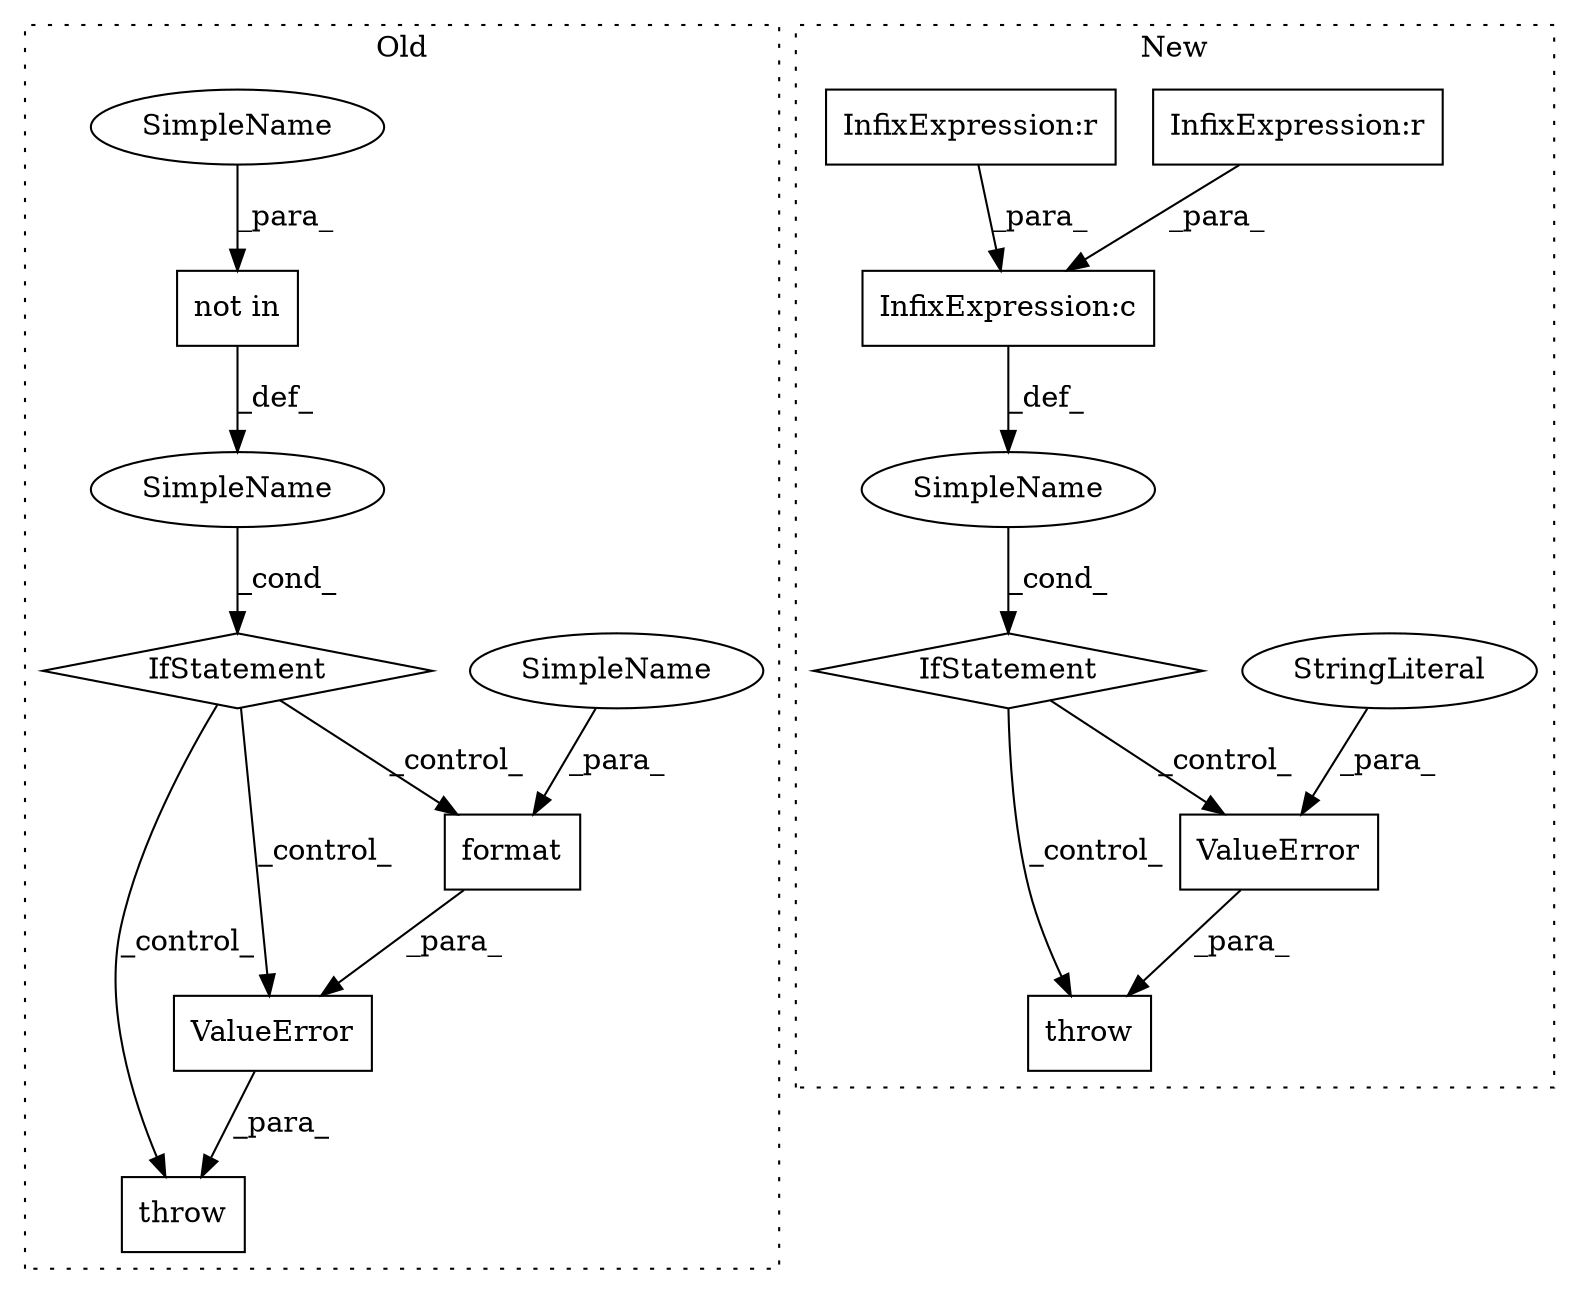 digraph G {
subgraph cluster0 {
1 [label="not in" a="108" s="2032" l="46" shape="box"];
3 [label="IfStatement" a="25" s="2024,2078" l="8,2" shape="diamond"];
6 [label="throw" a="53" s="2088" l="6" shape="box"];
7 [label="SimpleName" a="42" s="" l="" shape="ellipse"];
9 [label="ValueError" a="32" s="2094,2209" l="11,1" shape="box"];
13 [label="format" a="32" s="2112,2208" l="7,1" shape="box"];
15 [label="SimpleName" a="42" s="2169" l="8" shape="ellipse"];
16 [label="SimpleName" a="42" s="2032" l="8" shape="ellipse"];
label = "Old";
style="dotted";
}
subgraph cluster1 {
2 [label="throw" a="53" s="2050" l="6" shape="box"];
4 [label="IfStatement" a="25" s="1980,2040" l="4,2" shape="diamond"];
5 [label="SimpleName" a="42" s="" l="" shape="ellipse"];
8 [label="ValueError" a="32" s="2056,2200" l="11,1" shape="box"];
10 [label="StringLiteral" a="45" s="2067" l="133" shape="ellipse"];
11 [label="InfixExpression:r" a="27" s="2029" l="4" shape="box"];
12 [label="InfixExpression:c" a="27" s="2007" l="4" shape="box"];
14 [label="InfixExpression:r" a="27" s="1998" l="4" shape="box"];
label = "New";
style="dotted";
}
1 -> 7 [label="_def_"];
3 -> 13 [label="_control_"];
3 -> 9 [label="_control_"];
3 -> 6 [label="_control_"];
4 -> 8 [label="_control_"];
4 -> 2 [label="_control_"];
5 -> 4 [label="_cond_"];
7 -> 3 [label="_cond_"];
8 -> 2 [label="_para_"];
9 -> 6 [label="_para_"];
10 -> 8 [label="_para_"];
11 -> 12 [label="_para_"];
12 -> 5 [label="_def_"];
13 -> 9 [label="_para_"];
14 -> 12 [label="_para_"];
15 -> 13 [label="_para_"];
16 -> 1 [label="_para_"];
}